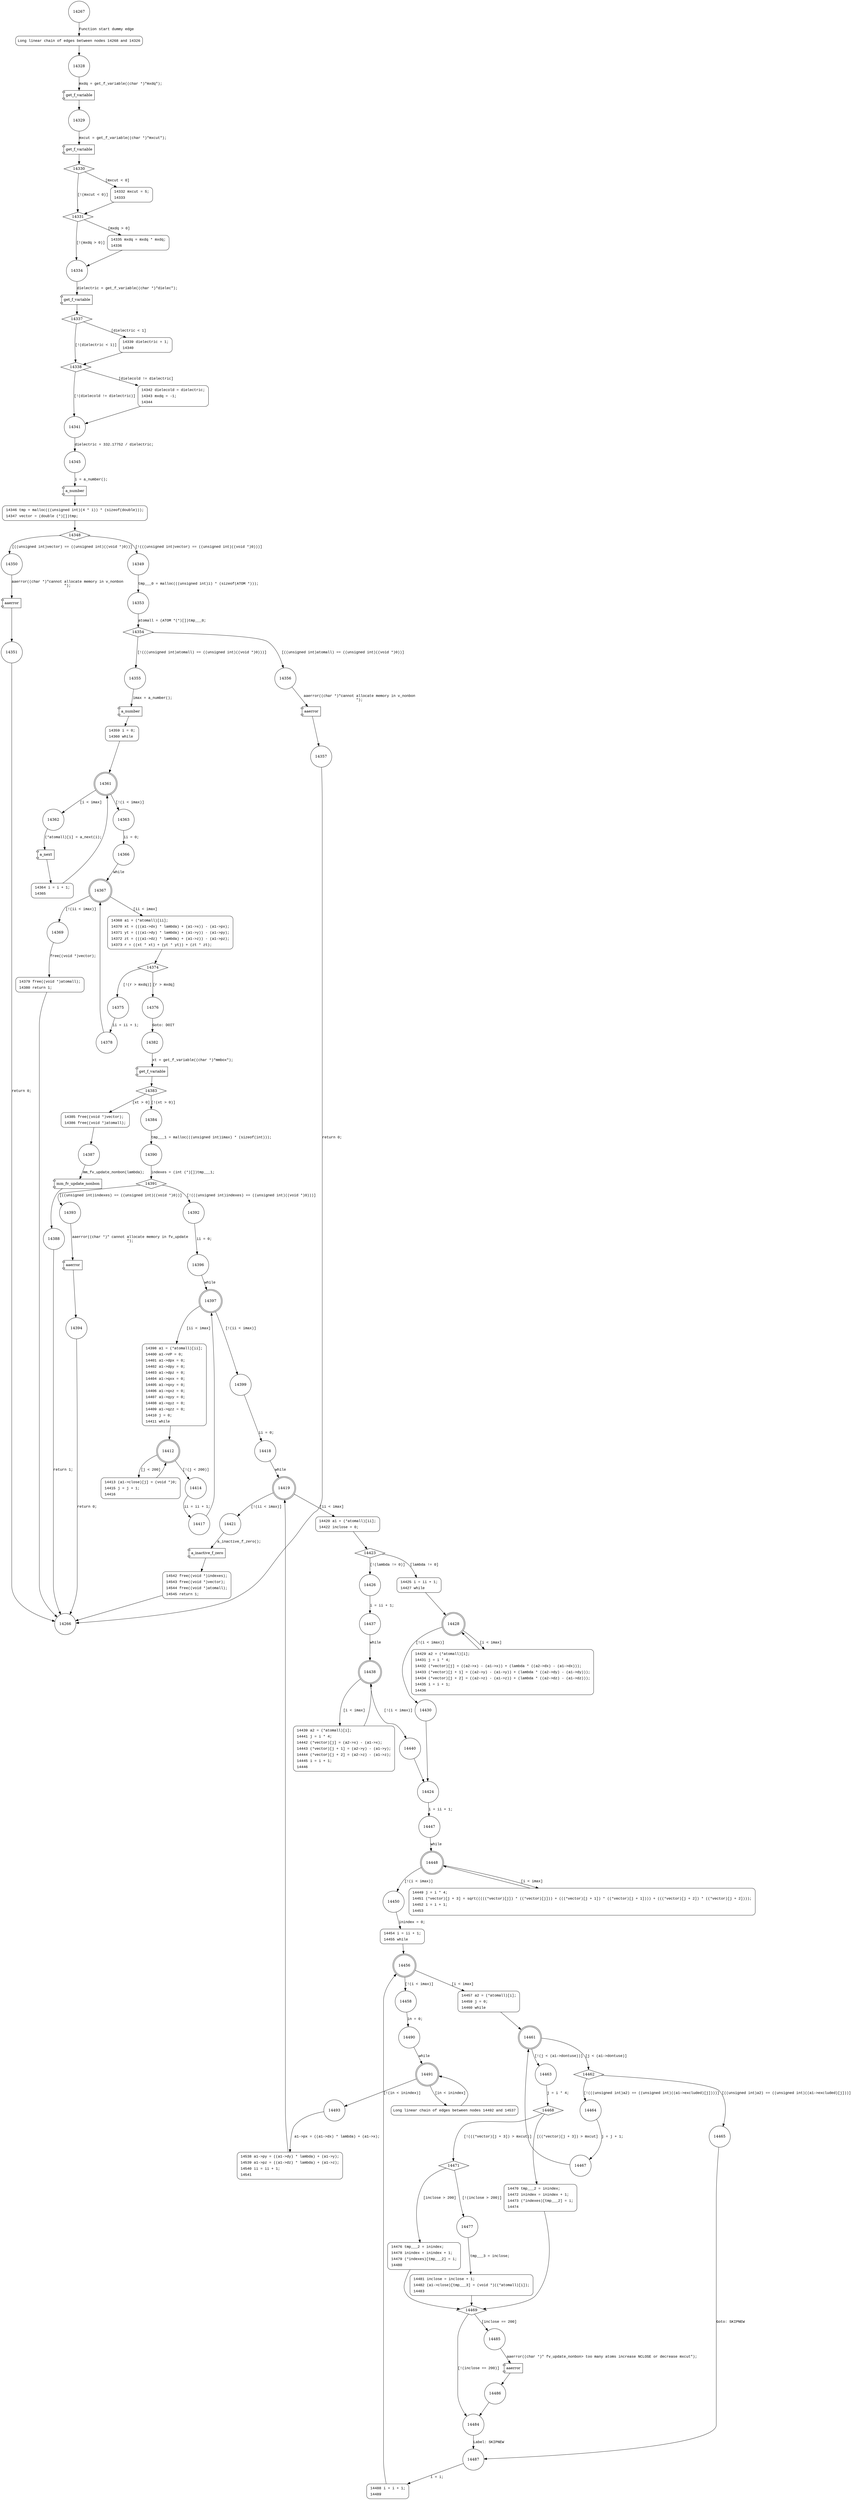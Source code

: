 digraph fv_update_nonbon {
14267 [shape="circle"]
14268 [shape="circle"]
14328 [shape="circle"]
14329 [shape="circle"]
14330 [shape="diamond"]
14331 [shape="diamond"]
14332 [shape="circle"]
14334 [shape="circle"]
14335 [shape="circle"]
14337 [shape="diamond"]
14338 [shape="diamond"]
14339 [shape="circle"]
14341 [shape="circle"]
14342 [shape="circle"]
14345 [shape="circle"]
14346 [shape="circle"]
14348 [shape="diamond"]
14349 [shape="circle"]
14350 [shape="circle"]
14351 [shape="circle"]
14353 [shape="circle"]
14354 [shape="diamond"]
14355 [shape="circle"]
14356 [shape="circle"]
14357 [shape="circle"]
14359 [shape="circle"]
14361 [shape="doublecircle"]
14363 [shape="circle"]
14362 [shape="circle"]
14364 [shape="circle"]
14366 [shape="circle"]
14367 [shape="doublecircle"]
14369 [shape="circle"]
14368 [shape="circle"]
14374 [shape="diamond"]
14375 [shape="circle"]
14376 [shape="circle"]
14382 [shape="circle"]
14383 [shape="diamond"]
14384 [shape="circle"]
14385 [shape="circle"]
14387 [shape="circle"]
14388 [shape="circle"]
14390 [shape="circle"]
14391 [shape="diamond"]
14392 [shape="circle"]
14393 [shape="circle"]
14394 [shape="circle"]
14396 [shape="circle"]
14397 [shape="doublecircle"]
14399 [shape="circle"]
14398 [shape="circle"]
14412 [shape="doublecircle"]
14414 [shape="circle"]
14413 [shape="circle"]
14417 [shape="circle"]
14418 [shape="circle"]
14419 [shape="doublecircle"]
14421 [shape="circle"]
14420 [shape="circle"]
14423 [shape="diamond"]
14426 [shape="circle"]
14425 [shape="circle"]
14428 [shape="doublecircle"]
14430 [shape="circle"]
14429 [shape="circle"]
14424 [shape="circle"]
14447 [shape="circle"]
14448 [shape="doublecircle"]
14450 [shape="circle"]
14449 [shape="circle"]
14454 [shape="circle"]
14456 [shape="doublecircle"]
14458 [shape="circle"]
14457 [shape="circle"]
14461 [shape="doublecircle"]
14463 [shape="circle"]
14462 [shape="diamond"]
14464 [shape="circle"]
14465 [shape="circle"]
14487 [shape="circle"]
14488 [shape="circle"]
14467 [shape="circle"]
14468 [shape="diamond"]
14471 [shape="diamond"]
14470 [shape="circle"]
14469 [shape="diamond"]
14484 [shape="circle"]
14485 [shape="circle"]
14486 [shape="circle"]
14477 [shape="circle"]
14476 [shape="circle"]
14481 [shape="circle"]
14490 [shape="circle"]
14491 [shape="doublecircle"]
14493 [shape="circle"]
14492 [shape="circle"]
14538 [shape="circle"]
14437 [shape="circle"]
14438 [shape="doublecircle"]
14440 [shape="circle"]
14439 [shape="circle"]
14542 [shape="circle"]
14378 [shape="circle"]
14379 [shape="circle"]
14266 [shape="circle"]
14268 [style="filled,bold" penwidth="1" fillcolor="white" fontname="Courier New" shape="Mrecord" label="Long linear chain of edges between nodes 14268 and 14326"]
14268 -> 14328[label=""]
14332 [style="filled,bold" penwidth="1" fillcolor="white" fontname="Courier New" shape="Mrecord" label=<<table border="0" cellborder="0" cellpadding="3" bgcolor="white"><tr><td align="right">14332</td><td align="left">mxcut = 5;</td></tr><tr><td align="right">14333</td><td align="left"></td></tr></table>>]
14332 -> 14331[label=""]
14335 [style="filled,bold" penwidth="1" fillcolor="white" fontname="Courier New" shape="Mrecord" label=<<table border="0" cellborder="0" cellpadding="3" bgcolor="white"><tr><td align="right">14335</td><td align="left">mxdq = mxdq * mxdq;</td></tr><tr><td align="right">14336</td><td align="left"></td></tr></table>>]
14335 -> 14334[label=""]
14339 [style="filled,bold" penwidth="1" fillcolor="white" fontname="Courier New" shape="Mrecord" label=<<table border="0" cellborder="0" cellpadding="3" bgcolor="white"><tr><td align="right">14339</td><td align="left">dielectric = 1;</td></tr><tr><td align="right">14340</td><td align="left"></td></tr></table>>]
14339 -> 14338[label=""]
14342 [style="filled,bold" penwidth="1" fillcolor="white" fontname="Courier New" shape="Mrecord" label=<<table border="0" cellborder="0" cellpadding="3" bgcolor="white"><tr><td align="right">14342</td><td align="left">dielecold = dielectric;</td></tr><tr><td align="right">14343</td><td align="left">mxdq = -1;</td></tr><tr><td align="right">14344</td><td align="left"></td></tr></table>>]
14342 -> 14341[label=""]
14346 [style="filled,bold" penwidth="1" fillcolor="white" fontname="Courier New" shape="Mrecord" label=<<table border="0" cellborder="0" cellpadding="3" bgcolor="white"><tr><td align="right">14346</td><td align="left">tmp = malloc(((unsigned int)(4 * i)) * (sizeof(double)));</td></tr><tr><td align="right">14347</td><td align="left">vector = (double (*)[])tmp;</td></tr></table>>]
14346 -> 14348[label=""]
14359 [style="filled,bold" penwidth="1" fillcolor="white" fontname="Courier New" shape="Mrecord" label=<<table border="0" cellborder="0" cellpadding="3" bgcolor="white"><tr><td align="right">14359</td><td align="left">i = 0;</td></tr><tr><td align="right">14360</td><td align="left">while</td></tr></table>>]
14359 -> 14361[label=""]
14364 [style="filled,bold" penwidth="1" fillcolor="white" fontname="Courier New" shape="Mrecord" label=<<table border="0" cellborder="0" cellpadding="3" bgcolor="white"><tr><td align="right">14364</td><td align="left">i = i + 1;</td></tr><tr><td align="right">14365</td><td align="left"></td></tr></table>>]
14364 -> 14361[label=""]
14368 [style="filled,bold" penwidth="1" fillcolor="white" fontname="Courier New" shape="Mrecord" label=<<table border="0" cellborder="0" cellpadding="3" bgcolor="white"><tr><td align="right">14368</td><td align="left">a1 = (*atomall)[ii];</td></tr><tr><td align="right">14370</td><td align="left">xt = (((a1-&gt;dx) * lambda) + (a1-&gt;x)) - (a1-&gt;px);</td></tr><tr><td align="right">14371</td><td align="left">yt = (((a1-&gt;dy) * lambda) + (a1-&gt;y)) - (a1-&gt;py);</td></tr><tr><td align="right">14372</td><td align="left">zt = (((a1-&gt;dz) * lambda) + (a1-&gt;z)) - (a1-&gt;pz);</td></tr><tr><td align="right">14373</td><td align="left">r = ((xt * xt) + (yt * yt)) + (zt * zt);</td></tr></table>>]
14368 -> 14374[label=""]
14385 [style="filled,bold" penwidth="1" fillcolor="white" fontname="Courier New" shape="Mrecord" label=<<table border="0" cellborder="0" cellpadding="3" bgcolor="white"><tr><td align="right">14385</td><td align="left">free((void *)vector);</td></tr><tr><td align="right">14386</td><td align="left">free((void *)atomall);</td></tr></table>>]
14385 -> 14387[label=""]
14398 [style="filled,bold" penwidth="1" fillcolor="white" fontname="Courier New" shape="Mrecord" label=<<table border="0" cellborder="0" cellpadding="3" bgcolor="white"><tr><td align="right">14398</td><td align="left">a1 = (*atomall)[ii];</td></tr><tr><td align="right">14400</td><td align="left">a1-&gt;VP = 0;</td></tr><tr><td align="right">14401</td><td align="left">a1-&gt;dpx = 0;</td></tr><tr><td align="right">14402</td><td align="left">a1-&gt;dpy = 0;</td></tr><tr><td align="right">14403</td><td align="left">a1-&gt;dpz = 0;</td></tr><tr><td align="right">14404</td><td align="left">a1-&gt;qxx = 0;</td></tr><tr><td align="right">14405</td><td align="left">a1-&gt;qxy = 0;</td></tr><tr><td align="right">14406</td><td align="left">a1-&gt;qxz = 0;</td></tr><tr><td align="right">14407</td><td align="left">a1-&gt;qyy = 0;</td></tr><tr><td align="right">14408</td><td align="left">a1-&gt;qyz = 0;</td></tr><tr><td align="right">14409</td><td align="left">a1-&gt;qzz = 0;</td></tr><tr><td align="right">14410</td><td align="left">j = 0;</td></tr><tr><td align="right">14411</td><td align="left">while</td></tr></table>>]
14398 -> 14412[label=""]
14413 [style="filled,bold" penwidth="1" fillcolor="white" fontname="Courier New" shape="Mrecord" label=<<table border="0" cellborder="0" cellpadding="3" bgcolor="white"><tr><td align="right">14413</td><td align="left">(a1-&gt;close)[j] = (void *)0;</td></tr><tr><td align="right">14415</td><td align="left">j = j + 1;</td></tr><tr><td align="right">14416</td><td align="left"></td></tr></table>>]
14413 -> 14412[label=""]
14420 [style="filled,bold" penwidth="1" fillcolor="white" fontname="Courier New" shape="Mrecord" label=<<table border="0" cellborder="0" cellpadding="3" bgcolor="white"><tr><td align="right">14420</td><td align="left">a1 = (*atomall)[ii];</td></tr><tr><td align="right">14422</td><td align="left">inclose = 0;</td></tr></table>>]
14420 -> 14423[label=""]
14425 [style="filled,bold" penwidth="1" fillcolor="white" fontname="Courier New" shape="Mrecord" label=<<table border="0" cellborder="0" cellpadding="3" bgcolor="white"><tr><td align="right">14425</td><td align="left">i = ii + 1;</td></tr><tr><td align="right">14427</td><td align="left">while</td></tr></table>>]
14425 -> 14428[label=""]
14429 [style="filled,bold" penwidth="1" fillcolor="white" fontname="Courier New" shape="Mrecord" label=<<table border="0" cellborder="0" cellpadding="3" bgcolor="white"><tr><td align="right">14429</td><td align="left">a2 = (*atomall)[i];</td></tr><tr><td align="right">14431</td><td align="left">j = i * 4;</td></tr><tr><td align="right">14432</td><td align="left">(*vector)[j] = ((a2-&gt;x) - (a1-&gt;x)) + (lambda * ((a2-&gt;dx) - (a1-&gt;dx)));</td></tr><tr><td align="right">14433</td><td align="left">(*vector)[j + 1] = ((a2-&gt;y) - (a1-&gt;y)) + (lambda * ((a2-&gt;dy) - (a1-&gt;dy)));</td></tr><tr><td align="right">14434</td><td align="left">(*vector)[j + 2] = ((a2-&gt;z) - (a1-&gt;z)) + (lambda * ((a2-&gt;dz) - (a1-&gt;dz)));</td></tr><tr><td align="right">14435</td><td align="left">i = i + 1;</td></tr><tr><td align="right">14436</td><td align="left"></td></tr></table>>]
14429 -> 14428[label=""]
14449 [style="filled,bold" penwidth="1" fillcolor="white" fontname="Courier New" shape="Mrecord" label=<<table border="0" cellborder="0" cellpadding="3" bgcolor="white"><tr><td align="right">14449</td><td align="left">j = i * 4;</td></tr><tr><td align="right">14451</td><td align="left">(*vector)[j + 3] = sqrt(((((*vector)[j]) * ((*vector)[j])) + (((*vector)[j + 1]) * ((*vector)[j + 1]))) + (((*vector)[j + 2]) * ((*vector)[j + 2])));</td></tr><tr><td align="right">14452</td><td align="left">i = i + 1;</td></tr><tr><td align="right">14453</td><td align="left"></td></tr></table>>]
14449 -> 14448[label=""]
14454 [style="filled,bold" penwidth="1" fillcolor="white" fontname="Courier New" shape="Mrecord" label=<<table border="0" cellborder="0" cellpadding="3" bgcolor="white"><tr><td align="right">14454</td><td align="left">i = ii + 1;</td></tr><tr><td align="right">14455</td><td align="left">while</td></tr></table>>]
14454 -> 14456[label=""]
14457 [style="filled,bold" penwidth="1" fillcolor="white" fontname="Courier New" shape="Mrecord" label=<<table border="0" cellborder="0" cellpadding="3" bgcolor="white"><tr><td align="right">14457</td><td align="left">a2 = (*atomall)[i];</td></tr><tr><td align="right">14459</td><td align="left">j = 0;</td></tr><tr><td align="right">14460</td><td align="left">while</td></tr></table>>]
14457 -> 14461[label=""]
14488 [style="filled,bold" penwidth="1" fillcolor="white" fontname="Courier New" shape="Mrecord" label=<<table border="0" cellborder="0" cellpadding="3" bgcolor="white"><tr><td align="right">14488</td><td align="left">i = i + 1;</td></tr><tr><td align="right">14489</td><td align="left"></td></tr></table>>]
14488 -> 14456[label=""]
14470 [style="filled,bold" penwidth="1" fillcolor="white" fontname="Courier New" shape="Mrecord" label=<<table border="0" cellborder="0" cellpadding="3" bgcolor="white"><tr><td align="right">14470</td><td align="left">tmp___2 = inindex;</td></tr><tr><td align="right">14472</td><td align="left">inindex = inindex + 1;</td></tr><tr><td align="right">14473</td><td align="left">(*indexes)[tmp___2] = i;</td></tr><tr><td align="right">14474</td><td align="left"></td></tr></table>>]
14470 -> 14469[label=""]
14476 [style="filled,bold" penwidth="1" fillcolor="white" fontname="Courier New" shape="Mrecord" label=<<table border="0" cellborder="0" cellpadding="3" bgcolor="white"><tr><td align="right">14476</td><td align="left">tmp___2 = inindex;</td></tr><tr><td align="right">14478</td><td align="left">inindex = inindex + 1;</td></tr><tr><td align="right">14479</td><td align="left">(*indexes)[tmp___2] = i;</td></tr><tr><td align="right">14480</td><td align="left"></td></tr></table>>]
14476 -> 14469[label=""]
14481 [style="filled,bold" penwidth="1" fillcolor="white" fontname="Courier New" shape="Mrecord" label=<<table border="0" cellborder="0" cellpadding="3" bgcolor="white"><tr><td align="right">14481</td><td align="left">inclose = inclose + 1;</td></tr><tr><td align="right">14482</td><td align="left">(a1-&gt;close)[tmp___3] = (void *)((*atomall)[i]);</td></tr><tr><td align="right">14483</td><td align="left"></td></tr></table>>]
14481 -> 14469[label=""]
14492 [style="filled,bold" penwidth="1" fillcolor="white" fontname="Courier New" shape="Mrecord" label="Long linear chain of edges between nodes 14492 and 14537"]
14492 -> 14491[label=""]
14538 [style="filled,bold" penwidth="1" fillcolor="white" fontname="Courier New" shape="Mrecord" label=<<table border="0" cellborder="0" cellpadding="3" bgcolor="white"><tr><td align="right">14538</td><td align="left">a1-&gt;py = ((a1-&gt;dy) * lambda) + (a1-&gt;y);</td></tr><tr><td align="right">14539</td><td align="left">a1-&gt;pz = ((a1-&gt;dz) * lambda) + (a1-&gt;z);</td></tr><tr><td align="right">14540</td><td align="left">ii = ii + 1;</td></tr><tr><td align="right">14541</td><td align="left"></td></tr></table>>]
14538 -> 14419[label=""]
14439 [style="filled,bold" penwidth="1" fillcolor="white" fontname="Courier New" shape="Mrecord" label=<<table border="0" cellborder="0" cellpadding="3" bgcolor="white"><tr><td align="right">14439</td><td align="left">a2 = (*atomall)[i];</td></tr><tr><td align="right">14441</td><td align="left">j = i * 4;</td></tr><tr><td align="right">14442</td><td align="left">(*vector)[j] = (a2-&gt;x) - (a1-&gt;x);</td></tr><tr><td align="right">14443</td><td align="left">(*vector)[j + 1] = (a2-&gt;y) - (a1-&gt;y);</td></tr><tr><td align="right">14444</td><td align="left">(*vector)[j + 2] = (a2-&gt;z) - (a1-&gt;z);</td></tr><tr><td align="right">14445</td><td align="left">i = i + 1;</td></tr><tr><td align="right">14446</td><td align="left"></td></tr></table>>]
14439 -> 14438[label=""]
14542 [style="filled,bold" penwidth="1" fillcolor="white" fontname="Courier New" shape="Mrecord" label=<<table border="0" cellborder="0" cellpadding="3" bgcolor="white"><tr><td align="right">14542</td><td align="left">free((void *)indexes);</td></tr><tr><td align="right">14543</td><td align="left">free((void *)vector);</td></tr><tr><td align="right">14544</td><td align="left">free((void *)atomall);</td></tr><tr><td align="right">14545</td><td align="left">return 1;</td></tr></table>>]
14542 -> 14266[label=""]
14379 [style="filled,bold" penwidth="1" fillcolor="white" fontname="Courier New" shape="Mrecord" label=<<table border="0" cellborder="0" cellpadding="3" bgcolor="white"><tr><td align="right">14379</td><td align="left">free((void *)atomall);</td></tr><tr><td align="right">14380</td><td align="left">return 1;</td></tr></table>>]
14379 -> 14266[label=""]
14267 -> 14268 [label="Function start dummy edge" fontname="Courier New"]
100362 [shape="component" label="get_f_variable"]
14328 -> 100362 [label="mxdq = get_f_variable((char *)\"mxdq\");" fontname="Courier New"]
100362 -> 14329 [label="" fontname="Courier New"]
100363 [shape="component" label="get_f_variable"]
14329 -> 100363 [label="mxcut = get_f_variable((char *)\"mxcut\");" fontname="Courier New"]
100363 -> 14330 [label="" fontname="Courier New"]
14330 -> 14331 [label="[!(mxcut < 0)]" fontname="Courier New"]
14330 -> 14332 [label="[mxcut < 0]" fontname="Courier New"]
14331 -> 14334 [label="[!(mxdq > 0)]" fontname="Courier New"]
14331 -> 14335 [label="[mxdq > 0]" fontname="Courier New"]
100364 [shape="component" label="get_f_variable"]
14334 -> 100364 [label="dielectric = get_f_variable((char *)\"dielec\");" fontname="Courier New"]
100364 -> 14337 [label="" fontname="Courier New"]
14337 -> 14338 [label="[!(dielectric < 1)]" fontname="Courier New"]
14337 -> 14339 [label="[dielectric < 1]" fontname="Courier New"]
14338 -> 14341 [label="[!(dielecold != dielectric)]" fontname="Courier New"]
14338 -> 14342 [label="[dielecold != dielectric]" fontname="Courier New"]
14341 -> 14345 [label="dielectric = 332.17752 / dielectric;" fontname="Courier New"]
100365 [shape="component" label="a_number"]
14345 -> 100365 [label="i = a_number();" fontname="Courier New"]
100365 -> 14346 [label="" fontname="Courier New"]
14348 -> 14349 [label="[!(((unsigned int)vector) == ((unsigned int)((void *)0)))]" fontname="Courier New"]
14348 -> 14350 [label="[((unsigned int)vector) == ((unsigned int)((void *)0))]" fontname="Courier New"]
100366 [shape="component" label="aaerror"]
14350 -> 100366 [label="aaerror((char *)\"cannot allocate memory in v_nonbon\n\");" fontname="Courier New"]
100366 -> 14351 [label="" fontname="Courier New"]
14349 -> 14353 [label="tmp___0 = malloc(((unsigned int)i) * (sizeof(ATOM *)));" fontname="Courier New"]
14354 -> 14355 [label="[!(((unsigned int)atomall) == ((unsigned int)((void *)0)))]" fontname="Courier New"]
14354 -> 14356 [label="[((unsigned int)atomall) == ((unsigned int)((void *)0))]" fontname="Courier New"]
100367 [shape="component" label="aaerror"]
14356 -> 100367 [label="aaerror((char *)\"cannot allocate memory in v_nonbon\n\");" fontname="Courier New"]
100367 -> 14357 [label="" fontname="Courier New"]
100368 [shape="component" label="a_number"]
14355 -> 100368 [label="imax = a_number();" fontname="Courier New"]
100368 -> 14359 [label="" fontname="Courier New"]
14361 -> 14363 [label="[!(i < imax)]" fontname="Courier New"]
14361 -> 14362 [label="[i < imax]" fontname="Courier New"]
100369 [shape="component" label="a_next"]
14362 -> 100369 [label="(*atomall)[i] = a_next(i);" fontname="Courier New"]
100369 -> 14364 [label="" fontname="Courier New"]
14363 -> 14366 [label="ii = 0;" fontname="Courier New"]
14367 -> 14369 [label="[!(ii < imax)]" fontname="Courier New"]
14367 -> 14368 [label="[ii < imax]" fontname="Courier New"]
14374 -> 14375 [label="[!(r > mxdq)]" fontname="Courier New"]
14374 -> 14376 [label="[r > mxdq]" fontname="Courier New"]
100370 [shape="component" label="get_f_variable"]
14382 -> 100370 [label="xt = get_f_variable((char *)\"mmbox\");" fontname="Courier New"]
100370 -> 14383 [label="" fontname="Courier New"]
14383 -> 14384 [label="[!(xt > 0)]" fontname="Courier New"]
14383 -> 14385 [label="[xt > 0]" fontname="Courier New"]
100371 [shape="component" label="mm_fv_update_nonbon"]
14387 -> 100371 [label="mm_fv_update_nonbon(lambda);" fontname="Courier New"]
100371 -> 14388 [label="" fontname="Courier New"]
14384 -> 14390 [label="tmp___1 = malloc(((unsigned int)imax) * (sizeof(int)));" fontname="Courier New"]
14391 -> 14392 [label="[!(((unsigned int)indexes) == ((unsigned int)((void *)0)))]" fontname="Courier New"]
14391 -> 14393 [label="[((unsigned int)indexes) == ((unsigned int)((void *)0))]" fontname="Courier New"]
100372 [shape="component" label="aaerror"]
14393 -> 100372 [label="aaerror((char *)\" cannot allocate memory in fv_update\n\");" fontname="Courier New"]
100372 -> 14394 [label="" fontname="Courier New"]
14392 -> 14396 [label="ii = 0;" fontname="Courier New"]
14397 -> 14399 [label="[!(ii < imax)]" fontname="Courier New"]
14397 -> 14398 [label="[ii < imax]" fontname="Courier New"]
14412 -> 14414 [label="[!(j < 200)]" fontname="Courier New"]
14412 -> 14413 [label="[j < 200]" fontname="Courier New"]
14414 -> 14417 [label="ii = ii + 1;" fontname="Courier New"]
14399 -> 14418 [label="ii = 0;" fontname="Courier New"]
14419 -> 14421 [label="[!(ii < imax)]" fontname="Courier New"]
14419 -> 14420 [label="[ii < imax]" fontname="Courier New"]
14423 -> 14426 [label="[!(lambda != 0)]" fontname="Courier New"]
14423 -> 14425 [label="[lambda != 0]" fontname="Courier New"]
14428 -> 14430 [label="[!(i < imax)]" fontname="Courier New"]
14428 -> 14429 [label="[i < imax]" fontname="Courier New"]
14430 -> 14424 [label="" fontname="Courier New"]
14424 -> 14447 [label="i = ii + 1;" fontname="Courier New"]
14448 -> 14450 [label="[!(i < imax)]" fontname="Courier New"]
14448 -> 14449 [label="[i < imax]" fontname="Courier New"]
14450 -> 14454 [label="inindex = 0;" fontname="Courier New"]
14456 -> 14458 [label="[!(i < imax)]" fontname="Courier New"]
14456 -> 14457 [label="[i < imax]" fontname="Courier New"]
14461 -> 14463 [label="[!(j < (a1->dontuse))]" fontname="Courier New"]
14461 -> 14462 [label="[j < (a1->dontuse)]" fontname="Courier New"]
14462 -> 14464 [label="[!(((unsigned int)a2) == ((unsigned int)((a1->excluded)[j])))]" fontname="Courier New"]
14462 -> 14465 [label="[((unsigned int)a2) == ((unsigned int)((a1->excluded)[j]))]" fontname="Courier New"]
14487 -> 14488 [label="i = i;" fontname="Courier New"]
14464 -> 14467 [label="j = j + 1;" fontname="Courier New"]
14463 -> 14468 [label="j = i * 4;" fontname="Courier New"]
14468 -> 14471 [label="[!(((*vector)[j + 3]) > mxcut)]" fontname="Courier New"]
14468 -> 14470 [label="[((*vector)[j + 3]) > mxcut]" fontname="Courier New"]
14469 -> 14484 [label="[!(inclose == 200)]" fontname="Courier New"]
14469 -> 14485 [label="[inclose == 200]" fontname="Courier New"]
100373 [shape="component" label="aaerror"]
14485 -> 100373 [label="aaerror((char *)\" fv_update_nonbon> too many atoms increase NCLOSE or decrease mxcut\");" fontname="Courier New"]
100373 -> 14486 [label="" fontname="Courier New"]
14484 -> 14487 [label="Label: SKIPNEW" fontname="Courier New"]
14471 -> 14477 [label="[!(inclose > 200)]" fontname="Courier New"]
14471 -> 14476 [label="[inclose > 200]" fontname="Courier New"]
14477 -> 14481 [label="tmp___3 = inclose;" fontname="Courier New"]
14458 -> 14490 [label="in = 0;" fontname="Courier New"]
14491 -> 14493 [label="[!(in < inindex)]" fontname="Courier New"]
14491 -> 14492 [label="[in < inindex]" fontname="Courier New"]
14493 -> 14538 [label="a1->px = ((a1->dx) * lambda) + (a1->x);" fontname="Courier New"]
14426 -> 14437 [label="i = ii + 1;" fontname="Courier New"]
14438 -> 14440 [label="[!(i < imax)]" fontname="Courier New"]
14438 -> 14439 [label="[i < imax]" fontname="Courier New"]
14440 -> 14424 [label="" fontname="Courier New"]
100374 [shape="component" label="a_inactive_f_zero"]
14421 -> 100374 [label="a_inactive_f_zero();" fontname="Courier New"]
100374 -> 14542 [label="" fontname="Courier New"]
14375 -> 14378 [label="ii = ii + 1;" fontname="Courier New"]
14369 -> 14379 [label="free((void *)vector);" fontname="Courier New"]
14351 -> 14266 [label="return 0;" fontname="Courier New"]
14353 -> 14354 [label="atomall = (ATOM *(*)[])tmp___0;" fontname="Courier New"]
14357 -> 14266 [label="return 0;" fontname="Courier New"]
14366 -> 14367 [label="while" fontname="Courier New"]
14376 -> 14382 [label="Goto: DOIT" fontname="Courier New"]
14388 -> 14266 [label="return 1;" fontname="Courier New"]
14390 -> 14391 [label="indexes = (int (*)[])tmp___1;" fontname="Courier New"]
14394 -> 14266 [label="return 0;" fontname="Courier New"]
14396 -> 14397 [label="while" fontname="Courier New"]
14417 -> 14397 [label="" fontname="Courier New"]
14418 -> 14419 [label="while" fontname="Courier New"]
14447 -> 14448 [label="while" fontname="Courier New"]
14465 -> 14487 [label="Goto: SKIPNEW" fontname="Courier New"]
14467 -> 14461 [label="" fontname="Courier New"]
14486 -> 14484 [label="" fontname="Courier New"]
14490 -> 14491 [label="while" fontname="Courier New"]
14437 -> 14438 [label="while" fontname="Courier New"]
14378 -> 14367 [label="" fontname="Courier New"]
}